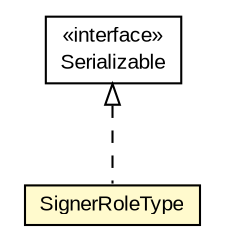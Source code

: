 #!/usr/local/bin/dot
#
# Class diagram 
# Generated by UMLGraph version R5_6-24-gf6e263 (http://www.umlgraph.org/)
#

digraph G {
	edge [fontname="arial",fontsize=10,labelfontname="arial",labelfontsize=10];
	node [fontname="arial",fontsize=10,shape=plaintext];
	nodesep=0.25;
	ranksep=0.5;
	// eu.europa.esig.jaxb.xades.SignerRoleType
	c664996 [label=<<table title="eu.europa.esig.jaxb.xades.SignerRoleType" border="0" cellborder="1" cellspacing="0" cellpadding="2" port="p" bgcolor="lemonChiffon" href="./SignerRoleType.html">
		<tr><td><table border="0" cellspacing="0" cellpadding="1">
<tr><td align="center" balign="center"> SignerRoleType </td></tr>
		</table></td></tr>
		</table>>, URL="./SignerRoleType.html", fontname="arial", fontcolor="black", fontsize=10.0];
	//eu.europa.esig.jaxb.xades.SignerRoleType implements java.io.Serializable
	c665241:p -> c664996:p [dir=back,arrowtail=empty,style=dashed];
	// java.io.Serializable
	c665241 [label=<<table title="java.io.Serializable" border="0" cellborder="1" cellspacing="0" cellpadding="2" port="p" href="http://java.sun.com/j2se/1.4.2/docs/api/java/io/Serializable.html">
		<tr><td><table border="0" cellspacing="0" cellpadding="1">
<tr><td align="center" balign="center"> &#171;interface&#187; </td></tr>
<tr><td align="center" balign="center"> Serializable </td></tr>
		</table></td></tr>
		</table>>, URL="http://java.sun.com/j2se/1.4.2/docs/api/java/io/Serializable.html", fontname="arial", fontcolor="black", fontsize=10.0];
}


